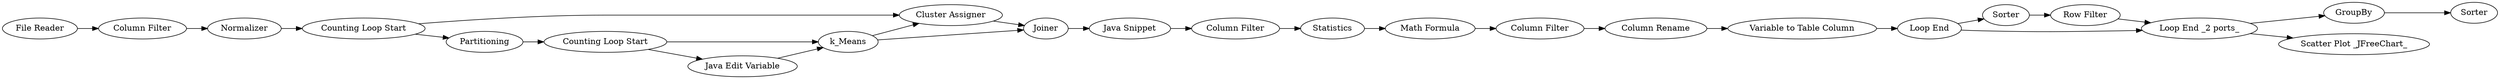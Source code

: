 digraph {
	1 [label="File Reader"]
	2 [label=k_Means]
	4 [label="Cluster Assigner"]
	5 [label=Partitioning]
	18 [label="Counting Loop Start"]
	19 [label="Loop End"]
	20 [label="Java Edit Variable"]
	32 [label=Normalizer]
	33 [label="Variable to Table Column"]
	7 [label="Column Filter"]
	9 [label="Column Filter"]
	10 [label="Column Rename"]
	26 [label="Math Formula"]
	27 [label=Statistics]
	29 [label=Joiner]
	30 [label="Java Snippet"]
	36 [label=Sorter]
	37 [label="Row Filter"]
	38 [label="Counting Loop Start"]
	40 [label=GroupBy]
	41 [label=Sorter]
	42 [label="Scatter Plot _JFreeChart_"]
	43 [label="Loop End _2 ports_"]
	44 [label="Column Filter"]
	7 -> 27
	9 -> 10
	26 -> 9
	27 -> 26
	29 -> 30
	30 -> 7
	1 -> 44
	2 -> 29
	2 -> 4
	4 -> 29
	5 -> 18
	18 -> 20
	18 -> 2
	19 -> 36
	19 -> 43
	20 -> 2
	32 -> 38
	33 -> 19
	10 -> 33
	36 -> 37
	37 -> 43
	38 -> 4
	38 -> 5
	40 -> 41
	43 -> 42
	43 -> 40
	44 -> 32
	rankdir=LR
}
